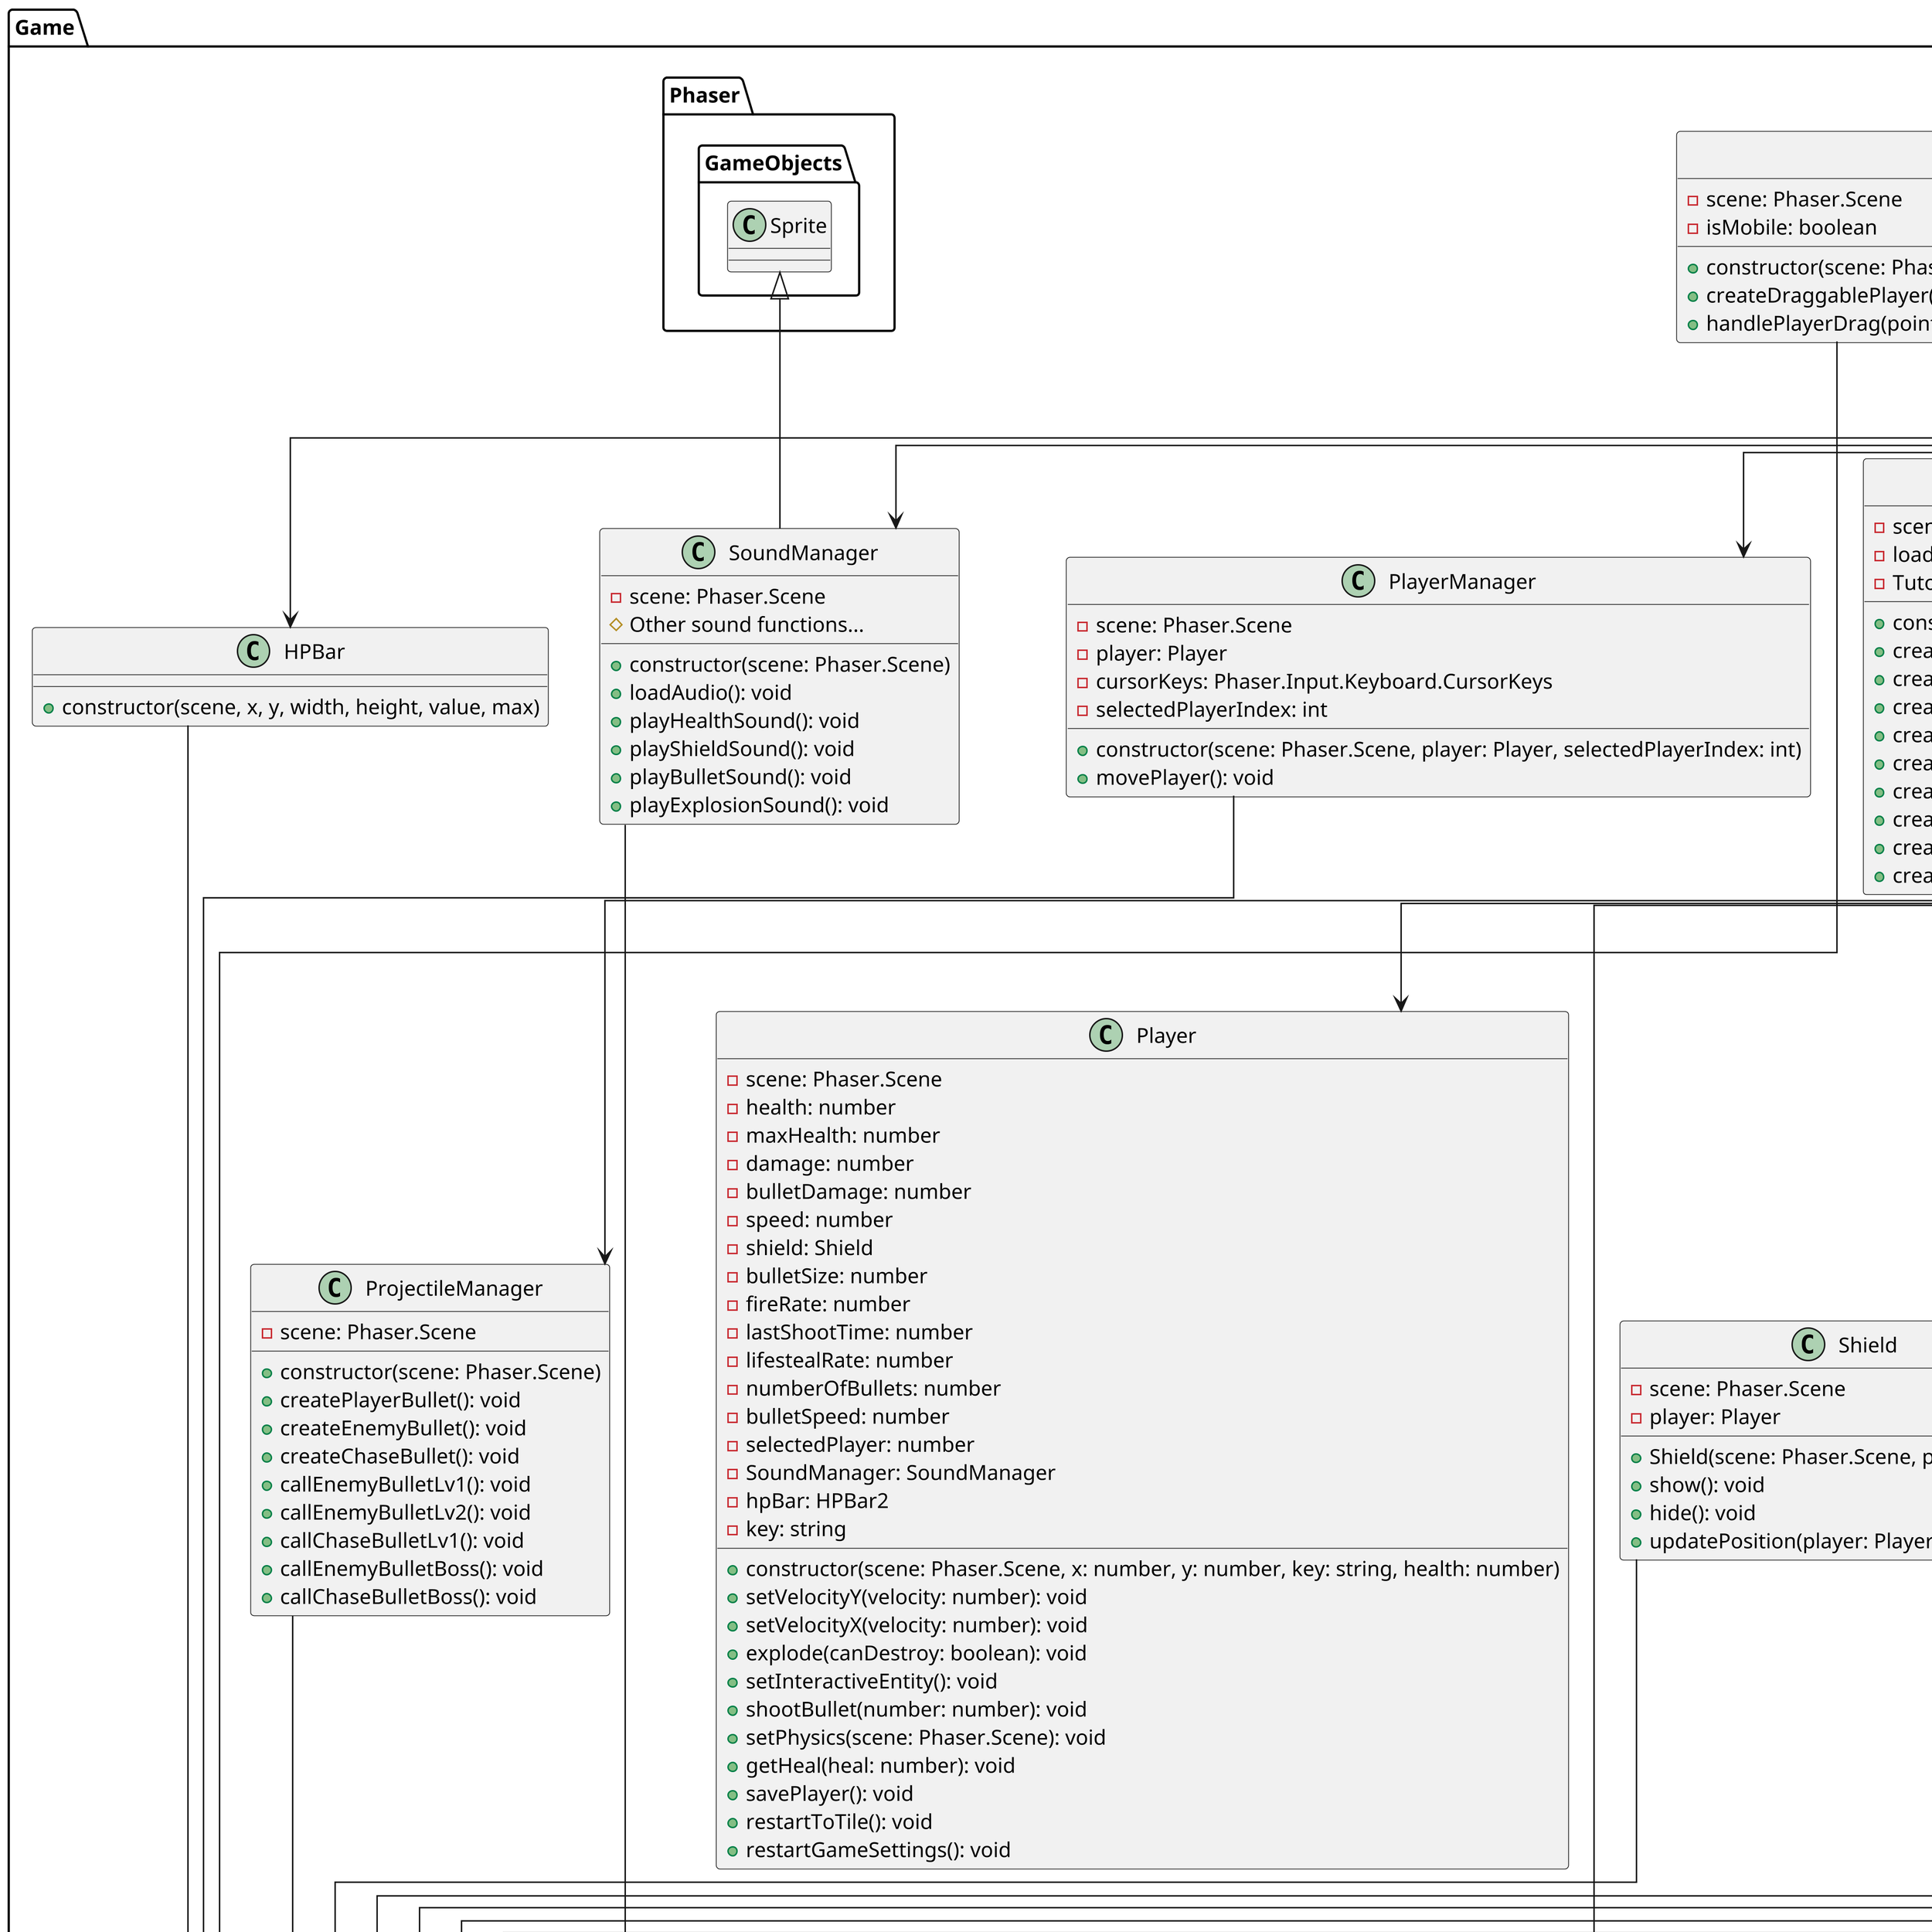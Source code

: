 @startuml
!define ENTITY class
!define ABSTRACT abstract
!define INHERITANCE <|-- 
!define COMPOSITION *--

skinparam dpi 300
skinparam linetype ortho
skinparam class {
    BackgroundColor<<Entity>> Wheat
    BackgroundColor<<Player>> LightBlue
    BackgroundColor<<GuiManager>> LightGreen
    BackgroundColor<<Shield>> LightCoral
    BackgroundColor<<HPBar>> LightGoldenRodYellow
    BackgroundColor<<EnemyManager>> LightPink
    BackgroundColor<<KeyboardManager>> LightSkyBlue
    BackgroundColor<<CollideManager>> LightSteelBlue
    BackgroundColor<<UtilitiesManager>> LightYellow
    BackgroundColor<<ProjectileManager>> LightCyan
    BackgroundColor<<UpgradeManager>> LightSalmon
    BackgroundColor<<SoundManager>> LightSlateGray
    BackgroundColor<<PlayerManager>> LightSeaGreen
    BackgroundColor<<MobileManager>> LightSlateBlue
}

skinparam dpi 300

package "Game" {
  class PlayingScreen {
    -callingScene: String
    -pic: Image
    -BACKGROUND_SCROLL_SPEED: Float
    +init(data)
    +preload()
    +create()
    +update()
    +updateAudio()
    +shutdownPlayer()
    +gameOver()
    +shutdown()
    +createText(key, x, y, time)
    +goToNextLevel()
    +handleEnterKey()
    +startFinalWave()
  }

  class Player {
    - scene: Phaser.Scene
    - health: number
    - maxHealth: number
    - damage: number
    - bulletDamage: number
    - speed: number
    - shield: Shield
    - bulletSize: number
    - fireRate: number
    - lastShootTime: number
    - lifestealRate: number
    - numberOfBullets: number
    - bulletSpeed: number
    - selectedPlayer: number
    - SoundManager: SoundManager
    - hpBar: HPBar2
    - key: string
    + constructor(scene: Phaser.Scene, x: number, y: number, key: string, health: number)
    + setVelocityY(velocity: number): void
    + setVelocityX(velocity: number): void
    + explode(canDestroy: boolean): void
    + setInteractiveEntity(): void
    + shootBullet(number: number): void
    + setPhysics(scene: Phaser.Scene): void
    + getHeal(heal: number): void
    + savePlayer(): void
    + restartToTile(): void
    + restartGameSettings(): void
  }

  class GuiManager {
    - scene: Phaser.Scene
    - loadingSceneStarted: boolean
    - TutorialText: Phaser.GameObjects.Text
    + constructor(scene: Phaser.Scene)
    + createGui(): void
    + createPlayingGui(backgroundKey: string): void
    + createPauseGui(): void
    + createGameOverGui(): void
    + createTitleGui(): void
    + createSimpleText(x: number, y: number, key: string, font: string, color: string, origin: number): void
    + createBackground(key: string): void
    + createLevelText(x: number, y: number, key: string, font: string, color: string): void
    + createTutorialText(key: string, x: number, y: number): void
  }

  class Shield {
    - scene: Phaser.Scene
    - player: Player
    + Shield(scene: Phaser.Scene, player: Player)
    + show(): void
    + hide(): void
    + updatePosition(player: Player): void
  }

  class Entity {
    +constructor(scene, x, y, texture, health)
    +setVelocityX(velocity)
    +setVelocityY(velocity)
    +setInteractiveEntity()
    +set0health()
    +explode(canDestroy)
    +onDestroy()
  }

  class Bug1 {
    +constructor(scene, x, y, health, scale = 1)
    +rotateToPlayer(player)
    +shootBullet(scene, enemy)
  }

  class Bug3 {
    +constructor(scene, x, y, health, scale = 1)
    +rotateToPlayer(player)
    +shootBullet(scene, enemy)
    +shootChaseBullet(scene, enemy)
  }

  class Bug5 {
    +constructor(scene, x, y, health, scale = 1)
    +chasePlayer(player, speed = 200)
  }

  class HPBar {
    +constructor(scene, x, y, width, height, value, max)
  }

  class EnemyManager {
    - scene: Phaser.Scene
    - enemies: Bug1[] // assuming Bug1 is the base class for other bugs
    - respawnDelays: int[]
    - lastRespawnTimes: int[]
    - gameStarted: boolean
    + constructor(scene: Phaser.Scene)
    + checkToFinishLevel(): boolean
    + destroyEnemyMoveOutOfScreen(): void
    + moveEnemies(time: number): void
    + addEnemy(enemy: Bug1): void
    + addEnemyForOnce(enemy: Bug1): void
    + spawnSingleEnemy(type: number, x: number, y: number, health: number, scale: number = 1): Bug1
    + spawnEnemyRow(rowX: number, numRows: number, gapSize: number, health: number): Bug1[]
    + addEnemyTutorial(): void
    + spawnCircleOfBugsLv1(centerX: number, centerY: number, radius: number, numBugs: number): void
    + spawnEnemyRowWithDelay(scene: Phaser.Scene, delay: number, health?: number): void
    + spawnBugRain(numBugs: number, speed: number, spawnInterval: number): void
    + spawnBugRainRightToLeft(numBugs: number, speed: number, spawnInterval: number): void
    + spawnBugRainLeftToRight(numBugs: number, speed: number, spawnInterval: number): void
    + spawnBugRainBottomToTop(numBugs: number, speed: number, spawnInterval: number): void
    + spawnParticle(x: number, y: number): void
    +createFirework(x: number, y: number): void
  }

  class KeyboardManager {
    - scene: Phaser.Scene
    - music: Music
    - cursorKeys: Phaser.Input.Keyboard.CursorKeys
    - keys: Phaser.Input.Keyboard.Key[]
    + constructor(scene: Phaser.Scene, music: Music)
    + MuteGame(): void
    + pauseGame(): void
    + unpauseGame(): void
    + titleScreen(): void
    + restartGame(): void
    + showLeaderboard(): void
  }

  class CollideManager {
    - scene: Phaser.Scene
    - player: Player
    - enemies: Array<Enemy>
    - healthPacks: Array<HealthPack>
    - shieldPacks: Array<ShieldPack>
    - shield: Shield
    - shieldActive: boolean
    - soundManager: SoundManager
    + constructor(scene: Phaser.Scene, player: Player, enemies: Array<Enemy>, healthPacks: Array<HealthPack>, shieldPacks: Array<ShieldPack>, shield: Shield, soundManager: SoundManager)
    + shieldCollideEnemy(shield: Shield, enemy: Enemy): void
    + shieldCollideBullet(shield: Shield, enemyBullet: EnemyBullet): void
    + bulletHitEnemy(enemy: Enemy, bullet: Bullet): void
    + bulletHitPlayer(player: Player, enemyBullet: EnemyBullet): void
    + playerHitEnemy(player: Player, enemy: Enemy): void
    + playerCollideHealthPack(player: Player, healthPack: HealthPack): void
    + playerCollideShieldPack(player: Player, shieldPack: ShieldPack): void
  }

  class UtilitiesManager {
    - scene: Phaser.Scene
    - HealthPacks: HealthPack[]
    - shieldPacks: ShieldPack[]
    - delayTime: number
    - timeElapsed: number
    - shieldPacksSpawned: boolean
    + constructor(scene: Phaser.Scene)
    + generateRandomPosition(): {x: number, y: number}
    + addUtilitiesForPlayingScreen(numHealth: number, numShield: number): void
    + addHealthPack(HealthPack): void
    + addShieldPack(ShieldPack): void
    + update(time: number): void
  }

  class ProjectileManager {
    - scene: Phaser.Scene
    + constructor(scene: Phaser.Scene)
    + createPlayerBullet(): void
    + createEnemyBullet(): void
    + createChaseBullet(): void
    + callEnemyBulletLv1(): void
    + callEnemyBulletLv2(): void
    + callChaseBulletLv1(): void
    + callEnemyBulletBoss(): void
    + callChaseBulletBoss(): void
  }

  class UpgradeManager {
    - scene: Phaser.Scene
    - callingScene: string
    - scoreText: Phaser.GameObjects.Text
    + constructor(scene: Phaser.Scene, callingScene: string)
    + createScoreText(): void
    + updateScore(score: number): void
    + countScoreByThreshhold(threshhold: number): number
    + displayScore(): void
    + rewardByScore(callingScene: string): void
  }

  class SoundManager extends Phaser.GameObjects.Sprite {
    - scene: Phaser.Scene
    + constructor(scene: Phaser.Scene)
    + loadAudio(): void
    + playHealthSound(): void
    + playShieldSound(): void
    + playBulletSound(): void
    + playExplosionSound(): void
    # Other sound functions...
  }

  class PlayerManager {
    - scene: Phaser.Scene
    - player: Player
    - cursorKeys: Phaser.Input.Keyboard.CursorKeys
    - selectedPlayerIndex: int
    + constructor(scene: Phaser.Scene, player: Player, selectedPlayerIndex: int)
    + movePlayer(): void
  }

  class MobileManager {
    - scene: Phaser.Scene
    - isMobile: boolean
    + constructor(scene: Phaser.Scene)
    + createDraggablePlayer(): void
    + handlePlayerDrag(pointer: Phaser.Input.Pointer, gameObject: Phaser.GameObjects.GameObject, dragX: number, dragY: number): void
  }
}

PlayingScreen -u> HPBar
Bug1 -u|> Entity
Bug3 -u|> Entity
Bug5 -u|> Entity
PlayingScreen -l-> GuiManager
PlayingScreen --> Player
PlayingScreen --> Shield
PlayingScreen --> EnemyManager
PlayingScreen --> KeyboardManager
PlayingScreen -u> PlayerManager
PlayingScreen -d-> CollideManager
PlayingScreen --> Bug1
PlayingScreen --> Bug3
PlayingScreen --> Bug5
PlayingScreen --> UtilitiesManager
PlayingScreen --> ProjectileManager
PlayingScreen --> UpgradeManager
PlayingScreen -u> SoundManager
PlayingScreen -u-> MobileManager

Shield --|> Entity
HPBar --|> Entity
EnemyManager -l|> Entity
CollideManager -u-|> Entity
UtilitiesManager --|> Entity
ProjectileManager --|> Entity
UpgradeManager -u|> Entity
SoundManager --|> Entity
PlayerManager -r|> Entity
MobileManager -d|> Entity

PlayingScreen -[hidden]-> Entity



@enduml
